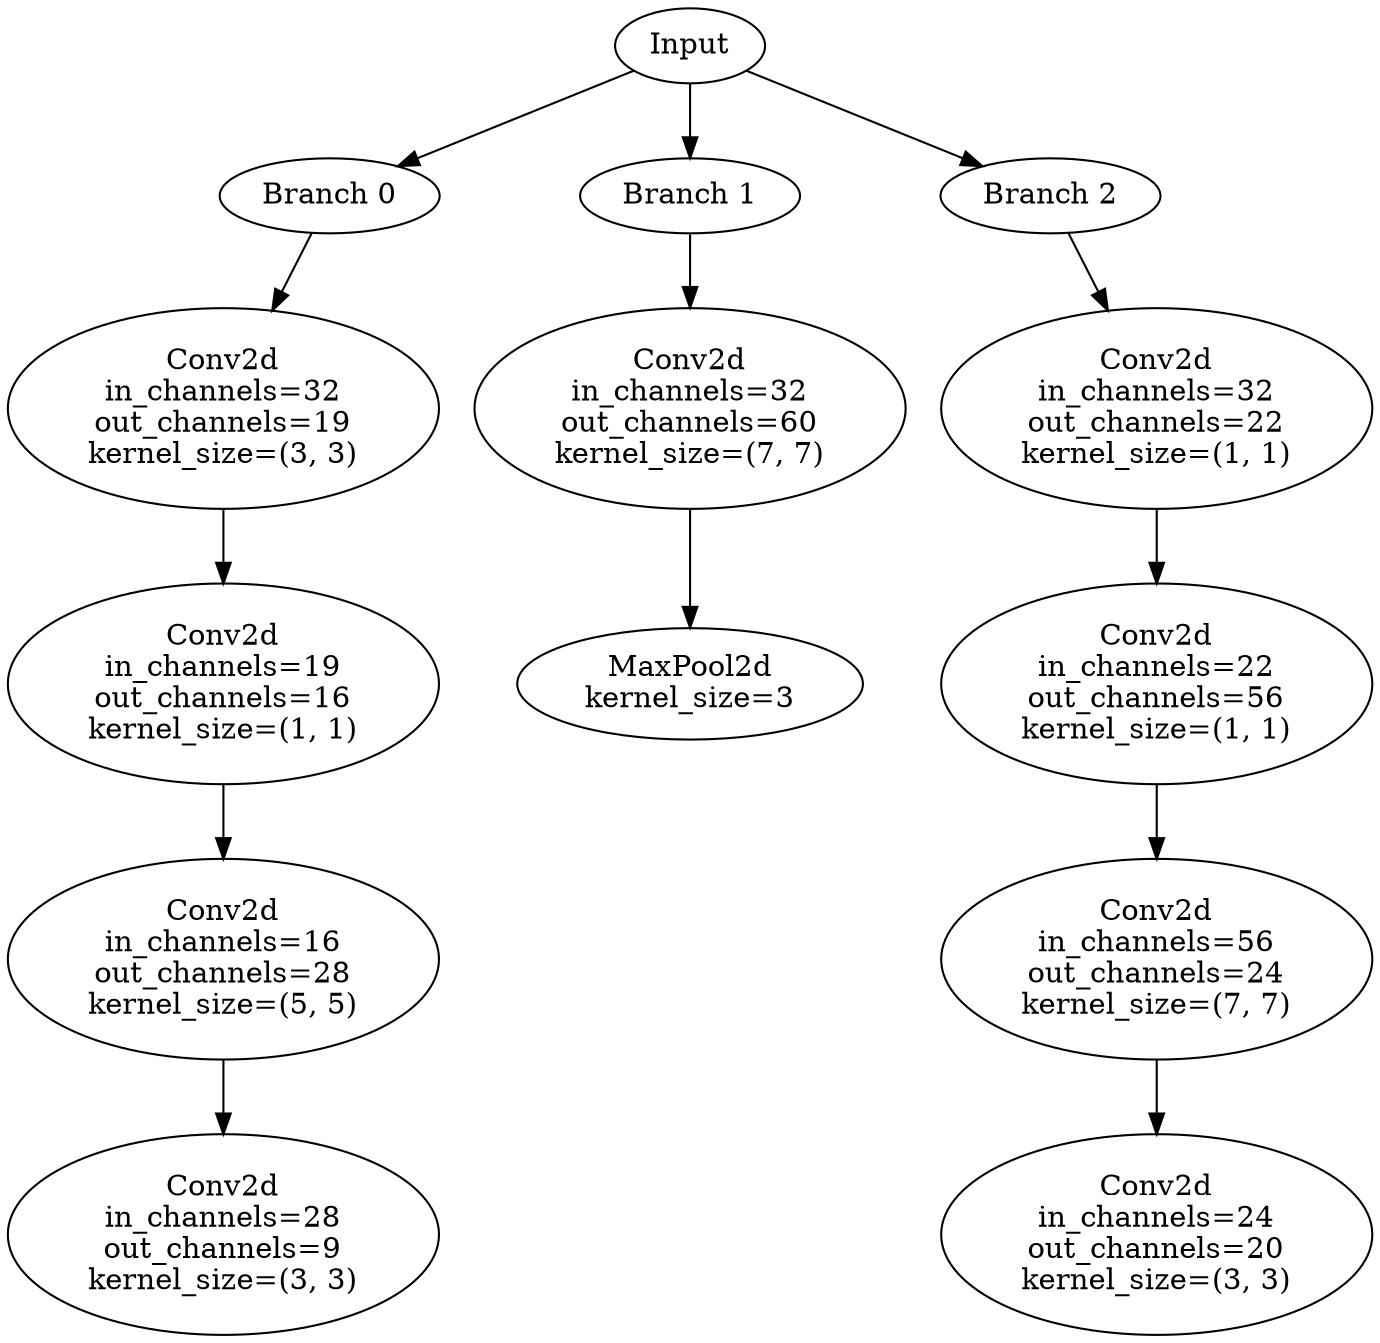 // Inception Module - Coral 25
digraph {
	Input [label=Input]
	Branch_0 [label="Branch 0"]
	Input -> Branch_0
	Branch_0_Layer_0 [label="Conv2d
in_channels=32
out_channels=19
kernel_size=(3, 3)"]
	Branch_0 -> Branch_0_Layer_0
	Branch_0_Layer_1 [label="Conv2d
in_channels=19
out_channels=16
kernel_size=(1, 1)"]
	Branch_0_Layer_0 -> Branch_0_Layer_1
	Branch_0_Layer_2 [label="Conv2d
in_channels=16
out_channels=28
kernel_size=(5, 5)"]
	Branch_0_Layer_1 -> Branch_0_Layer_2
	Branch_0_Layer_3 [label="Conv2d
in_channels=28
out_channels=9
kernel_size=(3, 3)"]
	Branch_0_Layer_2 -> Branch_0_Layer_3
	Branch_1 [label="Branch 1"]
	Input -> Branch_1
	Branch_1_Layer_0 [label="Conv2d
in_channels=32
out_channels=60
kernel_size=(7, 7)"]
	Branch_1 -> Branch_1_Layer_0
	Branch_1_Layer_1 [label="MaxPool2d
kernel_size=3"]
	Branch_1_Layer_0 -> Branch_1_Layer_1
	Branch_2 [label="Branch 2"]
	Input -> Branch_2
	Branch_2_Layer_0 [label="Conv2d
in_channels=32
out_channels=22
kernel_size=(1, 1)"]
	Branch_2 -> Branch_2_Layer_0
	Branch_2_Layer_1 [label="Conv2d
in_channels=22
out_channels=56
kernel_size=(1, 1)"]
	Branch_2_Layer_0 -> Branch_2_Layer_1
	Branch_2_Layer_2 [label="Conv2d
in_channels=56
out_channels=24
kernel_size=(7, 7)"]
	Branch_2_Layer_1 -> Branch_2_Layer_2
	Branch_2_Layer_3 [label="Conv2d
in_channels=24
out_channels=20
kernel_size=(3, 3)"]
	Branch_2_Layer_2 -> Branch_2_Layer_3
}
